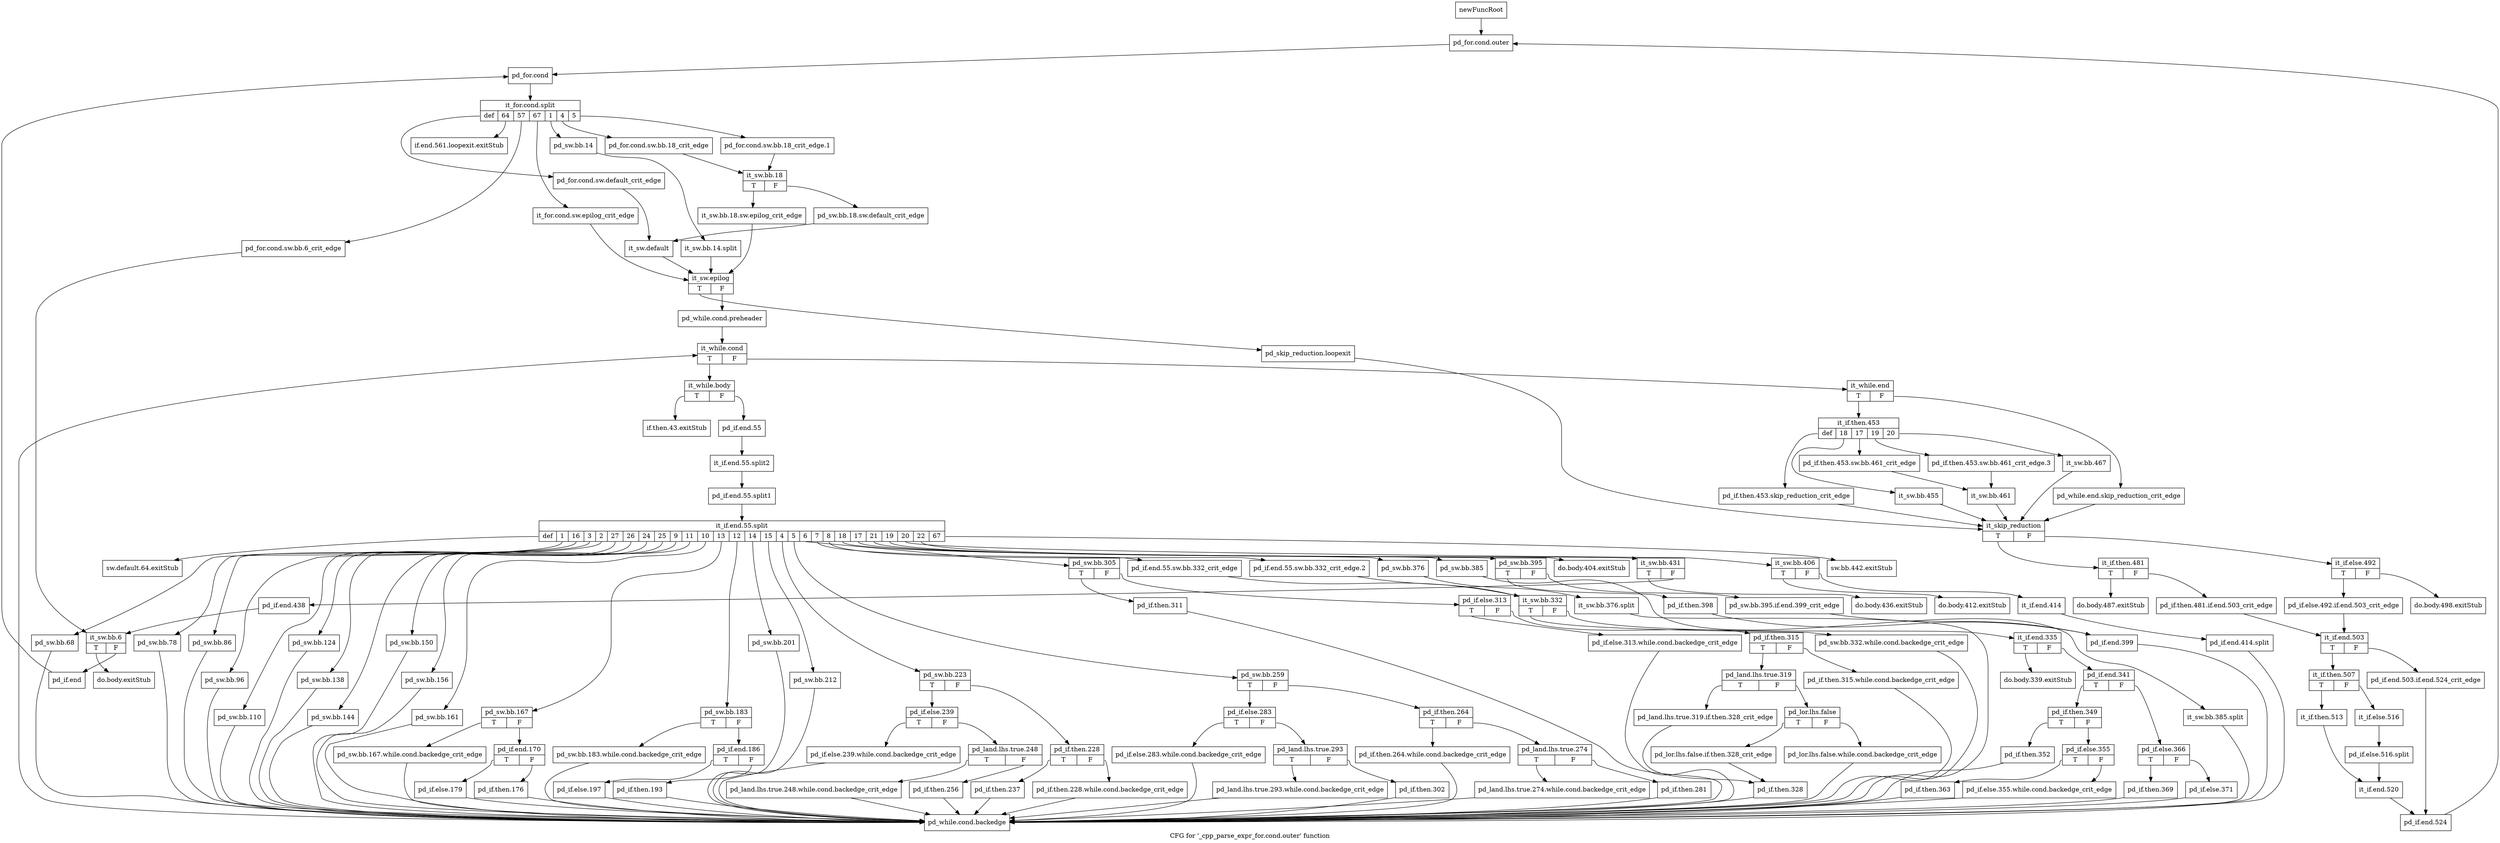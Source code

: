 digraph "CFG for '_cpp_parse_expr_for.cond.outer' function" {
	label="CFG for '_cpp_parse_expr_for.cond.outer' function";

	Node0xa28a3d0 [shape=record,label="{newFuncRoot}"];
	Node0xa28a3d0 -> Node0xa28a790;
	Node0xa28a420 [shape=record,label="{if.end.561.loopexit.exitStub}"];
	Node0xa28a470 [shape=record,label="{if.then.43.exitStub}"];
	Node0xa28a4c0 [shape=record,label="{sw.default.64.exitStub}"];
	Node0xa28a510 [shape=record,label="{do.body.404.exitStub}"];
	Node0xa28a560 [shape=record,label="{sw.bb.442.exitStub}"];
	Node0xa28a5b0 [shape=record,label="{do.body.436.exitStub}"];
	Node0xa28a600 [shape=record,label="{do.body.exitStub}"];
	Node0xa28a650 [shape=record,label="{do.body.412.exitStub}"];
	Node0xa28a6a0 [shape=record,label="{do.body.339.exitStub}"];
	Node0xa28a6f0 [shape=record,label="{do.body.498.exitStub}"];
	Node0xa28a740 [shape=record,label="{do.body.487.exitStub}"];
	Node0xa28a790 [shape=record,label="{pd_for.cond.outer}"];
	Node0xa28a790 -> Node0xa28a7e0;
	Node0xa28a7e0 [shape=record,label="{pd_for.cond}"];
	Node0xa28a7e0 -> Node0xf12fcc0;
	Node0xf12fcc0 [shape=record,label="{it_for.cond.split|{<s0>def|<s1>64|<s2>57|<s3>67|<s4>1|<s5>4|<s6>5}}"];
	Node0xf12fcc0:s0 -> Node0xa28aab0;
	Node0xf12fcc0:s1 -> Node0xa28a420;
	Node0xf12fcc0:s2 -> Node0xa28aa60;
	Node0xf12fcc0:s3 -> Node0xa28aa10;
	Node0xf12fcc0:s4 -> Node0xa28a9c0;
	Node0xf12fcc0:s5 -> Node0xa28a880;
	Node0xf12fcc0:s6 -> Node0xa28a830;
	Node0xa28a830 [shape=record,label="{pd_for.cond.sw.bb.18_crit_edge.1}"];
	Node0xa28a830 -> Node0xa28a8d0;
	Node0xa28a880 [shape=record,label="{pd_for.cond.sw.bb.18_crit_edge}"];
	Node0xa28a880 -> Node0xa28a8d0;
	Node0xa28a8d0 [shape=record,label="{it_sw.bb.18|{<s0>T|<s1>F}}"];
	Node0xa28a8d0:s0 -> Node0xa28a970;
	Node0xa28a8d0:s1 -> Node0xa28a920;
	Node0xa28a920 [shape=record,label="{pd_sw.bb.18.sw.default_crit_edge}"];
	Node0xa28a920 -> Node0xa28ab00;
	Node0xa28a970 [shape=record,label="{it_sw.bb.18.sw.epilog_crit_edge}"];
	Node0xa28a970 -> Node0xa28ab50;
	Node0xa28a9c0 [shape=record,label="{pd_sw.bb.14}"];
	Node0xa28a9c0 -> Node0xf12fd10;
	Node0xf12fd10 [shape=record,label="{it_sw.bb.14.split}"];
	Node0xf12fd10 -> Node0xa28ab50;
	Node0xa28aa10 [shape=record,label="{it_for.cond.sw.epilog_crit_edge}"];
	Node0xa28aa10 -> Node0xa28ab50;
	Node0xa28aa60 [shape=record,label="{pd_for.cond.sw.bb.6_crit_edge}"];
	Node0xa28aa60 -> Node0xa28b050;
	Node0xa28aab0 [shape=record,label="{pd_for.cond.sw.default_crit_edge}"];
	Node0xa28aab0 -> Node0xa28ab00;
	Node0xa28ab00 [shape=record,label="{it_sw.default}"];
	Node0xa28ab00 -> Node0xa28ab50;
	Node0xa28ab50 [shape=record,label="{it_sw.epilog|{<s0>T|<s1>F}}"];
	Node0xa28ab50:s0 -> Node0xa28c950;
	Node0xa28ab50:s1 -> Node0xa28aba0;
	Node0xa28aba0 [shape=record,label="{pd_while.cond.preheader}"];
	Node0xa28aba0 -> Node0xa28abf0;
	Node0xa28abf0 [shape=record,label="{it_while.cond|{<s0>T|<s1>F}}"];
	Node0xa28abf0:s0 -> Node0xa28af10;
	Node0xa28abf0:s1 -> Node0xa28ac40;
	Node0xa28ac40 [shape=record,label="{it_while.end|{<s0>T|<s1>F}}"];
	Node0xa28ac40:s0 -> Node0xa28ace0;
	Node0xa28ac40:s1 -> Node0xa28ac90;
	Node0xa28ac90 [shape=record,label="{pd_while.end.skip_reduction_crit_edge}"];
	Node0xa28ac90 -> Node0xa28c9a0;
	Node0xa28ace0 [shape=record,label="{it_if.then.453|{<s0>def|<s1>18|<s2>17|<s3>19|<s4>20}}"];
	Node0xa28ace0:s0 -> Node0xa28aec0;
	Node0xa28ace0:s1 -> Node0xa28ae70;
	Node0xa28ace0:s2 -> Node0xa28add0;
	Node0xa28ace0:s3 -> Node0xa28ad80;
	Node0xa28ace0:s4 -> Node0xa28ad30;
	Node0xa28ad30 [shape=record,label="{it_sw.bb.467}"];
	Node0xa28ad30 -> Node0xa28c9a0;
	Node0xa28ad80 [shape=record,label="{pd_if.then.453.sw.bb.461_crit_edge.3}"];
	Node0xa28ad80 -> Node0xa28ae20;
	Node0xa28add0 [shape=record,label="{pd_if.then.453.sw.bb.461_crit_edge}"];
	Node0xa28add0 -> Node0xa28ae20;
	Node0xa28ae20 [shape=record,label="{it_sw.bb.461}"];
	Node0xa28ae20 -> Node0xa28c9a0;
	Node0xa28ae70 [shape=record,label="{it_sw.bb.455}"];
	Node0xa28ae70 -> Node0xa28c9a0;
	Node0xa28aec0 [shape=record,label="{pd_if.then.453.skip_reduction_crit_edge}"];
	Node0xa28aec0 -> Node0xa28c9a0;
	Node0xa28af10 [shape=record,label="{it_while.body|{<s0>T|<s1>F}}"];
	Node0xa28af10:s0 -> Node0xa28a470;
	Node0xa28af10:s1 -> Node0xa28af60;
	Node0xa28af60 [shape=record,label="{pd_if.end.55}"];
	Node0xa28af60 -> Node0xf22f090;
	Node0xf22f090 [shape=record,label="{it_if.end.55.split2}"];
	Node0xf22f090 -> Node0xf196550;
	Node0xf196550 [shape=record,label="{pd_if.end.55.split1}"];
	Node0xf196550 -> Node0xf196500;
	Node0xf196500 [shape=record,label="{it_if.end.55.split|{<s0>def|<s1>1|<s2>16|<s3>3|<s4>2|<s5>27|<s6>26|<s7>24|<s8>25|<s9>9|<s10>11|<s11>10|<s12>13|<s13>12|<s14>14|<s15>15|<s16>4|<s17>5|<s18>6|<s19>7|<s20>8|<s21>18|<s22>17|<s23>21|<s24>19|<s25>20|<s26>22|<s27>67}}"];
	Node0xf196500:s0 -> Node0xa28a4c0;
	Node0xf196500:s1 -> Node0xa28c8b0;
	Node0xf196500:s2 -> Node0xa28c860;
	Node0xf196500:s3 -> Node0xa28c810;
	Node0xf196500:s4 -> Node0xa28c7c0;
	Node0xf196500:s5 -> Node0xa28c770;
	Node0xf196500:s6 -> Node0xa28c720;
	Node0xf196500:s7 -> Node0xa28c6d0;
	Node0xf196500:s8 -> Node0xa28c680;
	Node0xf196500:s9 -> Node0xa28c630;
	Node0xf196500:s10 -> Node0xa28c5e0;
	Node0xf196500:s11 -> Node0xa28c590;
	Node0xf196500:s12 -> Node0xa28c400;
	Node0xf196500:s13 -> Node0xa28c270;
	Node0xf196500:s14 -> Node0xa28c220;
	Node0xf196500:s15 -> Node0xa28c1d0;
	Node0xf196500:s16 -> Node0xa28bf00;
	Node0xf196500:s17 -> Node0xa28bb90;
	Node0xf196500:s18 -> Node0xa28b7d0;
	Node0xf196500:s19 -> Node0xa28b3c0;
	Node0xf196500:s20 -> Node0xa28b370;
	Node0xf196500:s21 -> Node0xa28b320;
	Node0xf196500:s22 -> Node0xa28b2d0;
	Node0xf196500:s23 -> Node0xa28b190;
	Node0xf196500:s24 -> Node0xa28a510;
	Node0xf196500:s25 -> Node0xa28b0f0;
	Node0xf196500:s26 -> Node0xa28afb0;
	Node0xf196500:s27 -> Node0xa28a560;
	Node0xa28afb0 [shape=record,label="{it_sw.bb.431|{<s0>T|<s1>F}}"];
	Node0xa28afb0:s0 -> Node0xa28a5b0;
	Node0xa28afb0:s1 -> Node0xa28b000;
	Node0xa28b000 [shape=record,label="{pd_if.end.438}"];
	Node0xa28b000 -> Node0xa28b050;
	Node0xa28b050 [shape=record,label="{it_sw.bb.6|{<s0>T|<s1>F}}"];
	Node0xa28b050:s0 -> Node0xa28a600;
	Node0xa28b050:s1 -> Node0xa28b0a0;
	Node0xa28b0a0 [shape=record,label="{pd_if.end}"];
	Node0xa28b0a0 -> Node0xa28a7e0;
	Node0xa28b0f0 [shape=record,label="{it_sw.bb.406|{<s0>T|<s1>F}}"];
	Node0xa28b0f0:s0 -> Node0xa28a650;
	Node0xa28b0f0:s1 -> Node0xa28b140;
	Node0xa28b140 [shape=record,label="{it_if.end.414}"];
	Node0xa28b140 -> Node0xf13dab0;
	Node0xf13dab0 [shape=record,label="{pd_if.end.414.split}"];
	Node0xf13dab0 -> Node0xa28c900;
	Node0xa28b190 [shape=record,label="{pd_sw.bb.395|{<s0>T|<s1>F}}"];
	Node0xa28b190:s0 -> Node0xa28b230;
	Node0xa28b190:s1 -> Node0xa28b1e0;
	Node0xa28b1e0 [shape=record,label="{pd_sw.bb.395.if.end.399_crit_edge}"];
	Node0xa28b1e0 -> Node0xa28b280;
	Node0xa28b230 [shape=record,label="{pd_if.then.398}"];
	Node0xa28b230 -> Node0xa28b280;
	Node0xa28b280 [shape=record,label="{pd_if.end.399}"];
	Node0xa28b280 -> Node0xa28c900;
	Node0xa28b2d0 [shape=record,label="{pd_sw.bb.385}"];
	Node0xa28b2d0 -> Node0xf22a280;
	Node0xf22a280 [shape=record,label="{it_sw.bb.385.split}"];
	Node0xf22a280 -> Node0xa28c900;
	Node0xa28b320 [shape=record,label="{pd_sw.bb.376}"];
	Node0xa28b320 -> Node0xf22a3f0;
	Node0xf22a3f0 [shape=record,label="{it_sw.bb.376.split}"];
	Node0xf22a3f0 -> Node0xa28c900;
	Node0xa28b370 [shape=record,label="{pd_if.end.55.sw.bb.332_crit_edge.2}"];
	Node0xa28b370 -> Node0xa28b410;
	Node0xa28b3c0 [shape=record,label="{pd_if.end.55.sw.bb.332_crit_edge}"];
	Node0xa28b3c0 -> Node0xa28b410;
	Node0xa28b410 [shape=record,label="{it_sw.bb.332|{<s0>T|<s1>F}}"];
	Node0xa28b410:s0 -> Node0xa28b780;
	Node0xa28b410:s1 -> Node0xa28b460;
	Node0xa28b460 [shape=record,label="{it_if.end.335|{<s0>T|<s1>F}}"];
	Node0xa28b460:s0 -> Node0xa28a6a0;
	Node0xa28b460:s1 -> Node0xa28b4b0;
	Node0xa28b4b0 [shape=record,label="{pd_if.end.341|{<s0>T|<s1>F}}"];
	Node0xa28b4b0:s0 -> Node0xa28b5f0;
	Node0xa28b4b0:s1 -> Node0xa28b500;
	Node0xa28b500 [shape=record,label="{pd_if.else.366|{<s0>T|<s1>F}}"];
	Node0xa28b500:s0 -> Node0xa28b5a0;
	Node0xa28b500:s1 -> Node0xa28b550;
	Node0xa28b550 [shape=record,label="{pd_if.else.371}"];
	Node0xa28b550 -> Node0xa28c900;
	Node0xa28b5a0 [shape=record,label="{pd_if.then.369}"];
	Node0xa28b5a0 -> Node0xa28c900;
	Node0xa28b5f0 [shape=record,label="{pd_if.then.349|{<s0>T|<s1>F}}"];
	Node0xa28b5f0:s0 -> Node0xa28b730;
	Node0xa28b5f0:s1 -> Node0xa28b640;
	Node0xa28b640 [shape=record,label="{pd_if.else.355|{<s0>T|<s1>F}}"];
	Node0xa28b640:s0 -> Node0xa28b6e0;
	Node0xa28b640:s1 -> Node0xa28b690;
	Node0xa28b690 [shape=record,label="{pd_if.else.355.while.cond.backedge_crit_edge}"];
	Node0xa28b690 -> Node0xa28c900;
	Node0xa28b6e0 [shape=record,label="{pd_if.then.363}"];
	Node0xa28b6e0 -> Node0xa28c900;
	Node0xa28b730 [shape=record,label="{pd_if.then.352}"];
	Node0xa28b730 -> Node0xa28c900;
	Node0xa28b780 [shape=record,label="{pd_sw.bb.332.while.cond.backedge_crit_edge}"];
	Node0xa28b780 -> Node0xa28c900;
	Node0xa28b7d0 [shape=record,label="{pd_sw.bb.305|{<s0>T|<s1>F}}"];
	Node0xa28b7d0:s0 -> Node0xa28bb40;
	Node0xa28b7d0:s1 -> Node0xa28b820;
	Node0xa28b820 [shape=record,label="{pd_if.else.313|{<s0>T|<s1>F}}"];
	Node0xa28b820:s0 -> Node0xa28baf0;
	Node0xa28b820:s1 -> Node0xa28b870;
	Node0xa28b870 [shape=record,label="{pd_if.then.315|{<s0>T|<s1>F}}"];
	Node0xa28b870:s0 -> Node0xa28b910;
	Node0xa28b870:s1 -> Node0xa28b8c0;
	Node0xa28b8c0 [shape=record,label="{pd_if.then.315.while.cond.backedge_crit_edge}"];
	Node0xa28b8c0 -> Node0xa28c900;
	Node0xa28b910 [shape=record,label="{pd_land.lhs.true.319|{<s0>T|<s1>F}}"];
	Node0xa28b910:s0 -> Node0xa28ba50;
	Node0xa28b910:s1 -> Node0xa28b960;
	Node0xa28b960 [shape=record,label="{pd_lor.lhs.false|{<s0>T|<s1>F}}"];
	Node0xa28b960:s0 -> Node0xa28ba00;
	Node0xa28b960:s1 -> Node0xa28b9b0;
	Node0xa28b9b0 [shape=record,label="{pd_lor.lhs.false.while.cond.backedge_crit_edge}"];
	Node0xa28b9b0 -> Node0xa28c900;
	Node0xa28ba00 [shape=record,label="{pd_lor.lhs.false.if.then.328_crit_edge}"];
	Node0xa28ba00 -> Node0xa28baa0;
	Node0xa28ba50 [shape=record,label="{pd_land.lhs.true.319.if.then.328_crit_edge}"];
	Node0xa28ba50 -> Node0xa28baa0;
	Node0xa28baa0 [shape=record,label="{pd_if.then.328}"];
	Node0xa28baa0 -> Node0xa28c900;
	Node0xa28baf0 [shape=record,label="{pd_if.else.313.while.cond.backedge_crit_edge}"];
	Node0xa28baf0 -> Node0xa28c900;
	Node0xa28bb40 [shape=record,label="{pd_if.then.311}"];
	Node0xa28bb40 -> Node0xa28c900;
	Node0xa28bb90 [shape=record,label="{pd_sw.bb.259|{<s0>T|<s1>F}}"];
	Node0xa28bb90:s0 -> Node0xa28bd70;
	Node0xa28bb90:s1 -> Node0xa28bbe0;
	Node0xa28bbe0 [shape=record,label="{pd_if.then.264|{<s0>T|<s1>F}}"];
	Node0xa28bbe0:s0 -> Node0xa28bd20;
	Node0xa28bbe0:s1 -> Node0xa28bc30;
	Node0xa28bc30 [shape=record,label="{pd_land.lhs.true.274|{<s0>T|<s1>F}}"];
	Node0xa28bc30:s0 -> Node0xa28bcd0;
	Node0xa28bc30:s1 -> Node0xa28bc80;
	Node0xa28bc80 [shape=record,label="{pd_if.then.281}"];
	Node0xa28bc80 -> Node0xa28c900;
	Node0xa28bcd0 [shape=record,label="{pd_land.lhs.true.274.while.cond.backedge_crit_edge}"];
	Node0xa28bcd0 -> Node0xa28c900;
	Node0xa28bd20 [shape=record,label="{pd_if.then.264.while.cond.backedge_crit_edge}"];
	Node0xa28bd20 -> Node0xa28c900;
	Node0xa28bd70 [shape=record,label="{pd_if.else.283|{<s0>T|<s1>F}}"];
	Node0xa28bd70:s0 -> Node0xa28beb0;
	Node0xa28bd70:s1 -> Node0xa28bdc0;
	Node0xa28bdc0 [shape=record,label="{pd_land.lhs.true.293|{<s0>T|<s1>F}}"];
	Node0xa28bdc0:s0 -> Node0xa28be60;
	Node0xa28bdc0:s1 -> Node0xa28be10;
	Node0xa28be10 [shape=record,label="{pd_if.then.302}"];
	Node0xa28be10 -> Node0xa28c900;
	Node0xa28be60 [shape=record,label="{pd_land.lhs.true.293.while.cond.backedge_crit_edge}"];
	Node0xa28be60 -> Node0xa28c900;
	Node0xa28beb0 [shape=record,label="{pd_if.else.283.while.cond.backedge_crit_edge}"];
	Node0xa28beb0 -> Node0xa28c900;
	Node0xa28bf00 [shape=record,label="{pd_sw.bb.223|{<s0>T|<s1>F}}"];
	Node0xa28bf00:s0 -> Node0xa28c040;
	Node0xa28bf00:s1 -> Node0xa28bf50;
	Node0xa28bf50 [shape=record,label="{pd_if.then.228|{<s0>T|<s1>F}}"];
	Node0xa28bf50:s0 -> Node0xa28bff0;
	Node0xa28bf50:s1 -> Node0xa28bfa0;
	Node0xa28bfa0 [shape=record,label="{pd_if.then.228.while.cond.backedge_crit_edge}"];
	Node0xa28bfa0 -> Node0xa28c900;
	Node0xa28bff0 [shape=record,label="{pd_if.then.237}"];
	Node0xa28bff0 -> Node0xa28c900;
	Node0xa28c040 [shape=record,label="{pd_if.else.239|{<s0>T|<s1>F}}"];
	Node0xa28c040:s0 -> Node0xa28c180;
	Node0xa28c040:s1 -> Node0xa28c090;
	Node0xa28c090 [shape=record,label="{pd_land.lhs.true.248|{<s0>T|<s1>F}}"];
	Node0xa28c090:s0 -> Node0xa28c130;
	Node0xa28c090:s1 -> Node0xa28c0e0;
	Node0xa28c0e0 [shape=record,label="{pd_if.then.256}"];
	Node0xa28c0e0 -> Node0xa28c900;
	Node0xa28c130 [shape=record,label="{pd_land.lhs.true.248.while.cond.backedge_crit_edge}"];
	Node0xa28c130 -> Node0xa28c900;
	Node0xa28c180 [shape=record,label="{pd_if.else.239.while.cond.backedge_crit_edge}"];
	Node0xa28c180 -> Node0xa28c900;
	Node0xa28c1d0 [shape=record,label="{pd_sw.bb.212}"];
	Node0xa28c1d0 -> Node0xa28c900;
	Node0xa28c220 [shape=record,label="{pd_sw.bb.201}"];
	Node0xa28c220 -> Node0xa28c900;
	Node0xa28c270 [shape=record,label="{pd_sw.bb.183|{<s0>T|<s1>F}}"];
	Node0xa28c270:s0 -> Node0xa28c3b0;
	Node0xa28c270:s1 -> Node0xa28c2c0;
	Node0xa28c2c0 [shape=record,label="{pd_if.end.186|{<s0>T|<s1>F}}"];
	Node0xa28c2c0:s0 -> Node0xa28c360;
	Node0xa28c2c0:s1 -> Node0xa28c310;
	Node0xa28c310 [shape=record,label="{pd_if.then.193}"];
	Node0xa28c310 -> Node0xa28c900;
	Node0xa28c360 [shape=record,label="{pd_if.else.197}"];
	Node0xa28c360 -> Node0xa28c900;
	Node0xa28c3b0 [shape=record,label="{pd_sw.bb.183.while.cond.backedge_crit_edge}"];
	Node0xa28c3b0 -> Node0xa28c900;
	Node0xa28c400 [shape=record,label="{pd_sw.bb.167|{<s0>T|<s1>F}}"];
	Node0xa28c400:s0 -> Node0xa28c540;
	Node0xa28c400:s1 -> Node0xa28c450;
	Node0xa28c450 [shape=record,label="{pd_if.end.170|{<s0>T|<s1>F}}"];
	Node0xa28c450:s0 -> Node0xa28c4f0;
	Node0xa28c450:s1 -> Node0xa28c4a0;
	Node0xa28c4a0 [shape=record,label="{pd_if.then.176}"];
	Node0xa28c4a0 -> Node0xa28c900;
	Node0xa28c4f0 [shape=record,label="{pd_if.else.179}"];
	Node0xa28c4f0 -> Node0xa28c900;
	Node0xa28c540 [shape=record,label="{pd_sw.bb.167.while.cond.backedge_crit_edge}"];
	Node0xa28c540 -> Node0xa28c900;
	Node0xa28c590 [shape=record,label="{pd_sw.bb.161}"];
	Node0xa28c590 -> Node0xa28c900;
	Node0xa28c5e0 [shape=record,label="{pd_sw.bb.156}"];
	Node0xa28c5e0 -> Node0xa28c900;
	Node0xa28c630 [shape=record,label="{pd_sw.bb.150}"];
	Node0xa28c630 -> Node0xa28c900;
	Node0xa28c680 [shape=record,label="{pd_sw.bb.144}"];
	Node0xa28c680 -> Node0xa28c900;
	Node0xa28c6d0 [shape=record,label="{pd_sw.bb.138}"];
	Node0xa28c6d0 -> Node0xa28c900;
	Node0xa28c720 [shape=record,label="{pd_sw.bb.124}"];
	Node0xa28c720 -> Node0xa28c900;
	Node0xa28c770 [shape=record,label="{pd_sw.bb.110}"];
	Node0xa28c770 -> Node0xa28c900;
	Node0xa28c7c0 [shape=record,label="{pd_sw.bb.96}"];
	Node0xa28c7c0 -> Node0xa28c900;
	Node0xa28c810 [shape=record,label="{pd_sw.bb.86}"];
	Node0xa28c810 -> Node0xa28c900;
	Node0xa28c860 [shape=record,label="{pd_sw.bb.78}"];
	Node0xa28c860 -> Node0xa28c900;
	Node0xa28c8b0 [shape=record,label="{pd_sw.bb.68}"];
	Node0xa28c8b0 -> Node0xa28c900;
	Node0xa28c900 [shape=record,label="{pd_while.cond.backedge}"];
	Node0xa28c900 -> Node0xa28abf0;
	Node0xa28c950 [shape=record,label="{pd_skip_reduction.loopexit}"];
	Node0xa28c950 -> Node0xa28c9a0;
	Node0xa28c9a0 [shape=record,label="{it_skip_reduction|{<s0>T|<s1>F}}"];
	Node0xa28c9a0:s0 -> Node0xa28ca90;
	Node0xa28c9a0:s1 -> Node0xa28c9f0;
	Node0xa28c9f0 [shape=record,label="{it_if.else.492|{<s0>T|<s1>F}}"];
	Node0xa28c9f0:s0 -> Node0xa28ca40;
	Node0xa28c9f0:s1 -> Node0xa28a6f0;
	Node0xa28ca40 [shape=record,label="{pd_if.else.492.if.end.503_crit_edge}"];
	Node0xa28ca40 -> Node0xa28cb30;
	Node0xa28ca90 [shape=record,label="{it_if.then.481|{<s0>T|<s1>F}}"];
	Node0xa28ca90:s0 -> Node0xa28a740;
	Node0xa28ca90:s1 -> Node0xa28cae0;
	Node0xa28cae0 [shape=record,label="{pd_if.then.481.if.end.503_crit_edge}"];
	Node0xa28cae0 -> Node0xa28cb30;
	Node0xa28cb30 [shape=record,label="{it_if.end.503|{<s0>T|<s1>F}}"];
	Node0xa28cb30:s0 -> Node0xa28cbd0;
	Node0xa28cb30:s1 -> Node0xa28cb80;
	Node0xa28cb80 [shape=record,label="{pd_if.end.503.if.end.524_crit_edge}"];
	Node0xa28cb80 -> Node0xa28cd10;
	Node0xa28cbd0 [shape=record,label="{it_if.then.507|{<s0>T|<s1>F}}"];
	Node0xa28cbd0:s0 -> Node0xa28cc70;
	Node0xa28cbd0:s1 -> Node0xa28cc20;
	Node0xa28cc20 [shape=record,label="{it_if.else.516}"];
	Node0xa28cc20 -> Node0xf0940a0;
	Node0xf0940a0 [shape=record,label="{pd_if.else.516.split}"];
	Node0xf0940a0 -> Node0xa28ccc0;
	Node0xa28cc70 [shape=record,label="{it_if.then.513}"];
	Node0xa28cc70 -> Node0xa28ccc0;
	Node0xa28ccc0 [shape=record,label="{it_if.end.520}"];
	Node0xa28ccc0 -> Node0xa28cd10;
	Node0xa28cd10 [shape=record,label="{pd_if.end.524}"];
	Node0xa28cd10 -> Node0xa28a790;
}
